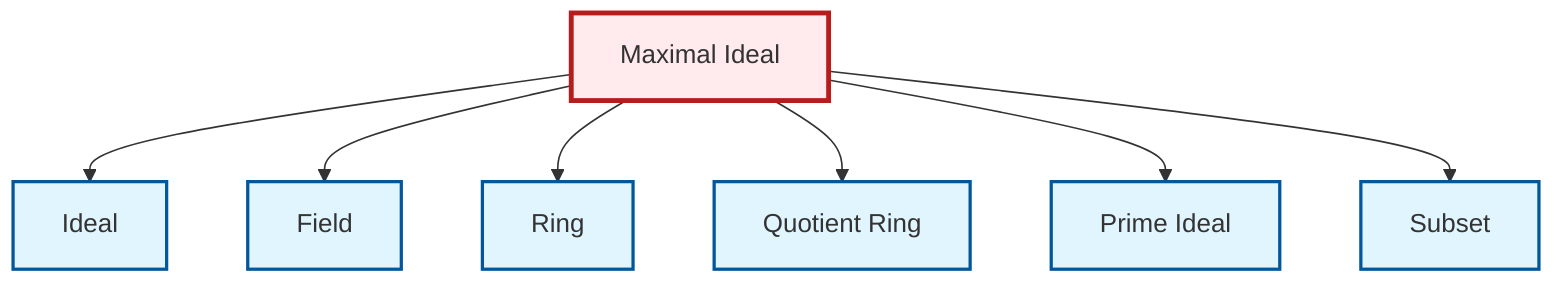 graph TD
    classDef definition fill:#e1f5fe,stroke:#01579b,stroke-width:2px
    classDef theorem fill:#f3e5f5,stroke:#4a148c,stroke-width:2px
    classDef axiom fill:#fff3e0,stroke:#e65100,stroke-width:2px
    classDef example fill:#e8f5e9,stroke:#1b5e20,stroke-width:2px
    classDef current fill:#ffebee,stroke:#b71c1c,stroke-width:3px
    def-maximal-ideal["Maximal Ideal"]:::definition
    def-quotient-ring["Quotient Ring"]:::definition
    def-subset["Subset"]:::definition
    def-ring["Ring"]:::definition
    def-prime-ideal["Prime Ideal"]:::definition
    def-field["Field"]:::definition
    def-ideal["Ideal"]:::definition
    def-maximal-ideal --> def-ideal
    def-maximal-ideal --> def-field
    def-maximal-ideal --> def-ring
    def-maximal-ideal --> def-quotient-ring
    def-maximal-ideal --> def-prime-ideal
    def-maximal-ideal --> def-subset
    class def-maximal-ideal current